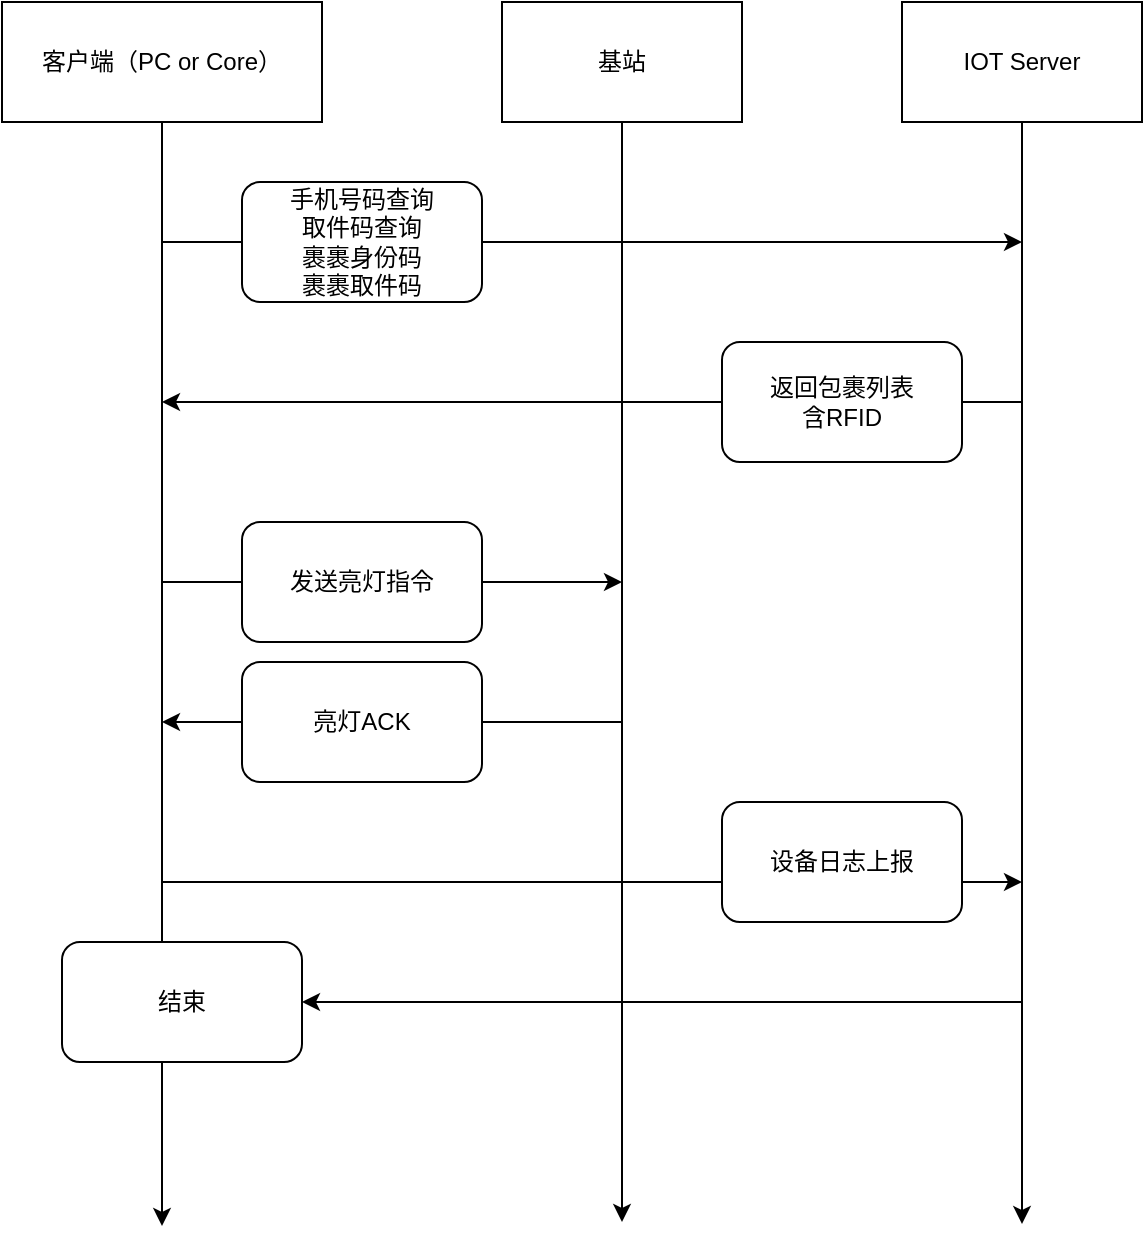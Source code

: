 <mxfile version="15.3.7" type="github">
  <diagram id="d1tQDwwJao9iQbyLHkY7" name="Page-1">
    <mxGraphModel dx="946" dy="512" grid="1" gridSize="10" guides="1" tooltips="1" connect="1" arrows="1" fold="1" page="1" pageScale="1" pageWidth="827" pageHeight="1169" math="0" shadow="0">
      <root>
        <mxCell id="0" />
        <mxCell id="1" parent="0" />
        <mxCell id="UK7tZ_4nZgQJqFE1pbt6-4" style="edgeStyle=orthogonalEdgeStyle;rounded=0;orthogonalLoop=1;jettySize=auto;html=1;" edge="1" parent="1" source="UK7tZ_4nZgQJqFE1pbt6-1">
          <mxGeometry relative="1" as="geometry">
            <mxPoint x="200" y="692" as="targetPoint" />
          </mxGeometry>
        </mxCell>
        <mxCell id="UK7tZ_4nZgQJqFE1pbt6-1" value="客户端（PC or Core）" style="rounded=0;whiteSpace=wrap;html=1;" vertex="1" parent="1">
          <mxGeometry x="120" y="80" width="160" height="60" as="geometry" />
        </mxCell>
        <mxCell id="UK7tZ_4nZgQJqFE1pbt6-6" style="edgeStyle=orthogonalEdgeStyle;rounded=0;orthogonalLoop=1;jettySize=auto;html=1;exitX=0.5;exitY=1;exitDx=0;exitDy=0;" edge="1" parent="1" source="UK7tZ_4nZgQJqFE1pbt6-2">
          <mxGeometry relative="1" as="geometry">
            <mxPoint x="430" y="690" as="targetPoint" />
          </mxGeometry>
        </mxCell>
        <mxCell id="UK7tZ_4nZgQJqFE1pbt6-2" value="基站" style="rounded=0;whiteSpace=wrap;html=1;" vertex="1" parent="1">
          <mxGeometry x="370" y="80" width="120" height="60" as="geometry" />
        </mxCell>
        <mxCell id="UK7tZ_4nZgQJqFE1pbt6-7" style="edgeStyle=orthogonalEdgeStyle;rounded=0;orthogonalLoop=1;jettySize=auto;html=1;exitX=0.5;exitY=1;exitDx=0;exitDy=0;" edge="1" parent="1" source="UK7tZ_4nZgQJqFE1pbt6-3">
          <mxGeometry relative="1" as="geometry">
            <mxPoint x="630" y="691" as="targetPoint" />
          </mxGeometry>
        </mxCell>
        <mxCell id="UK7tZ_4nZgQJqFE1pbt6-3" value="IOT Server" style="rounded=0;whiteSpace=wrap;html=1;" vertex="1" parent="1">
          <mxGeometry x="570" y="80" width="120" height="60" as="geometry" />
        </mxCell>
        <mxCell id="UK7tZ_4nZgQJqFE1pbt6-12" value="" style="endArrow=classic;html=1;startArrow=none;" edge="1" parent="1" source="UK7tZ_4nZgQJqFE1pbt6-13">
          <mxGeometry width="50" height="50" relative="1" as="geometry">
            <mxPoint x="200" y="200" as="sourcePoint" />
            <mxPoint x="630" y="200" as="targetPoint" />
          </mxGeometry>
        </mxCell>
        <mxCell id="UK7tZ_4nZgQJqFE1pbt6-13" value="手机号码查询&lt;br&gt;取件码查询&lt;br&gt;裹裹身份码&lt;br&gt;裹裹取件码" style="rounded=1;whiteSpace=wrap;html=1;" vertex="1" parent="1">
          <mxGeometry x="240" y="170" width="120" height="60" as="geometry" />
        </mxCell>
        <mxCell id="UK7tZ_4nZgQJqFE1pbt6-14" value="" style="endArrow=none;html=1;" edge="1" parent="1" target="UK7tZ_4nZgQJqFE1pbt6-13">
          <mxGeometry width="50" height="50" relative="1" as="geometry">
            <mxPoint x="200" y="200" as="sourcePoint" />
            <mxPoint x="630" y="200" as="targetPoint" />
          </mxGeometry>
        </mxCell>
        <mxCell id="UK7tZ_4nZgQJqFE1pbt6-15" value="" style="endArrow=classic;html=1;" edge="1" parent="1">
          <mxGeometry width="50" height="50" relative="1" as="geometry">
            <mxPoint x="630" y="280" as="sourcePoint" />
            <mxPoint x="200" y="280" as="targetPoint" />
          </mxGeometry>
        </mxCell>
        <mxCell id="UK7tZ_4nZgQJqFE1pbt6-16" value="返回包裹列表&lt;br&gt;含RFID" style="rounded=1;whiteSpace=wrap;html=1;" vertex="1" parent="1">
          <mxGeometry x="480" y="250" width="120" height="60" as="geometry" />
        </mxCell>
        <mxCell id="UK7tZ_4nZgQJqFE1pbt6-17" value="" style="endArrow=classic;html=1;" edge="1" parent="1">
          <mxGeometry width="50" height="50" relative="1" as="geometry">
            <mxPoint x="200" y="370" as="sourcePoint" />
            <mxPoint x="430" y="370" as="targetPoint" />
          </mxGeometry>
        </mxCell>
        <mxCell id="UK7tZ_4nZgQJqFE1pbt6-19" value="发送亮灯指令" style="rounded=1;whiteSpace=wrap;html=1;" vertex="1" parent="1">
          <mxGeometry x="240" y="340" width="120" height="60" as="geometry" />
        </mxCell>
        <mxCell id="UK7tZ_4nZgQJqFE1pbt6-21" value="" style="endArrow=classic;html=1;" edge="1" parent="1">
          <mxGeometry width="50" height="50" relative="1" as="geometry">
            <mxPoint x="430" y="440" as="sourcePoint" />
            <mxPoint x="200" y="440" as="targetPoint" />
          </mxGeometry>
        </mxCell>
        <mxCell id="UK7tZ_4nZgQJqFE1pbt6-22" value="亮灯ACK" style="rounded=1;whiteSpace=wrap;html=1;" vertex="1" parent="1">
          <mxGeometry x="240" y="410" width="120" height="60" as="geometry" />
        </mxCell>
        <mxCell id="UK7tZ_4nZgQJqFE1pbt6-23" value="" style="endArrow=classic;html=1;" edge="1" parent="1">
          <mxGeometry width="50" height="50" relative="1" as="geometry">
            <mxPoint x="200" y="520" as="sourcePoint" />
            <mxPoint x="630" y="520" as="targetPoint" />
          </mxGeometry>
        </mxCell>
        <mxCell id="UK7tZ_4nZgQJqFE1pbt6-24" value="设备日志上报" style="rounded=1;whiteSpace=wrap;html=1;" vertex="1" parent="1">
          <mxGeometry x="480" y="480" width="120" height="60" as="geometry" />
        </mxCell>
        <mxCell id="UK7tZ_4nZgQJqFE1pbt6-25" value="" style="endArrow=classic;html=1;" edge="1" parent="1" target="UK7tZ_4nZgQJqFE1pbt6-26">
          <mxGeometry width="50" height="50" relative="1" as="geometry">
            <mxPoint x="630" y="580" as="sourcePoint" />
            <mxPoint x="200" y="620" as="targetPoint" />
          </mxGeometry>
        </mxCell>
        <mxCell id="UK7tZ_4nZgQJqFE1pbt6-26" value="结束" style="rounded=1;whiteSpace=wrap;html=1;" vertex="1" parent="1">
          <mxGeometry x="150" y="550" width="120" height="60" as="geometry" />
        </mxCell>
      </root>
    </mxGraphModel>
  </diagram>
</mxfile>
